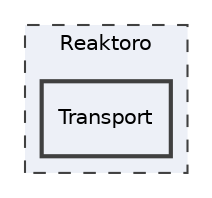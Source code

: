 digraph "Reaktoro/Transport"
{
 // INTERACTIVE_SVG=YES
 // LATEX_PDF_SIZE
  bgcolor="transparent";
  edge [fontname="Helvetica",fontsize="10",labelfontname="Helvetica",labelfontsize="10"];
  node [fontname="Helvetica",fontsize="10",shape=record];
  compound=true
  subgraph clusterdir_8e92d4b241d211e8bbb38ad86320f5f7 {
    graph [ bgcolor="#edf0f7", pencolor="grey25", style="filled,dashed,", label="Reaktoro", fontname="Helvetica", fontsize="10", URL="dir_8e92d4b241d211e8bbb38ad86320f5f7.html"]
  dir_396729bd2505ffd9f35f9266f9209c1e [shape=box, label="Transport", style="filled,bold,", fillcolor="#edf0f7", color="grey25", URL="dir_396729bd2505ffd9f35f9266f9209c1e.html"];
  }
}
